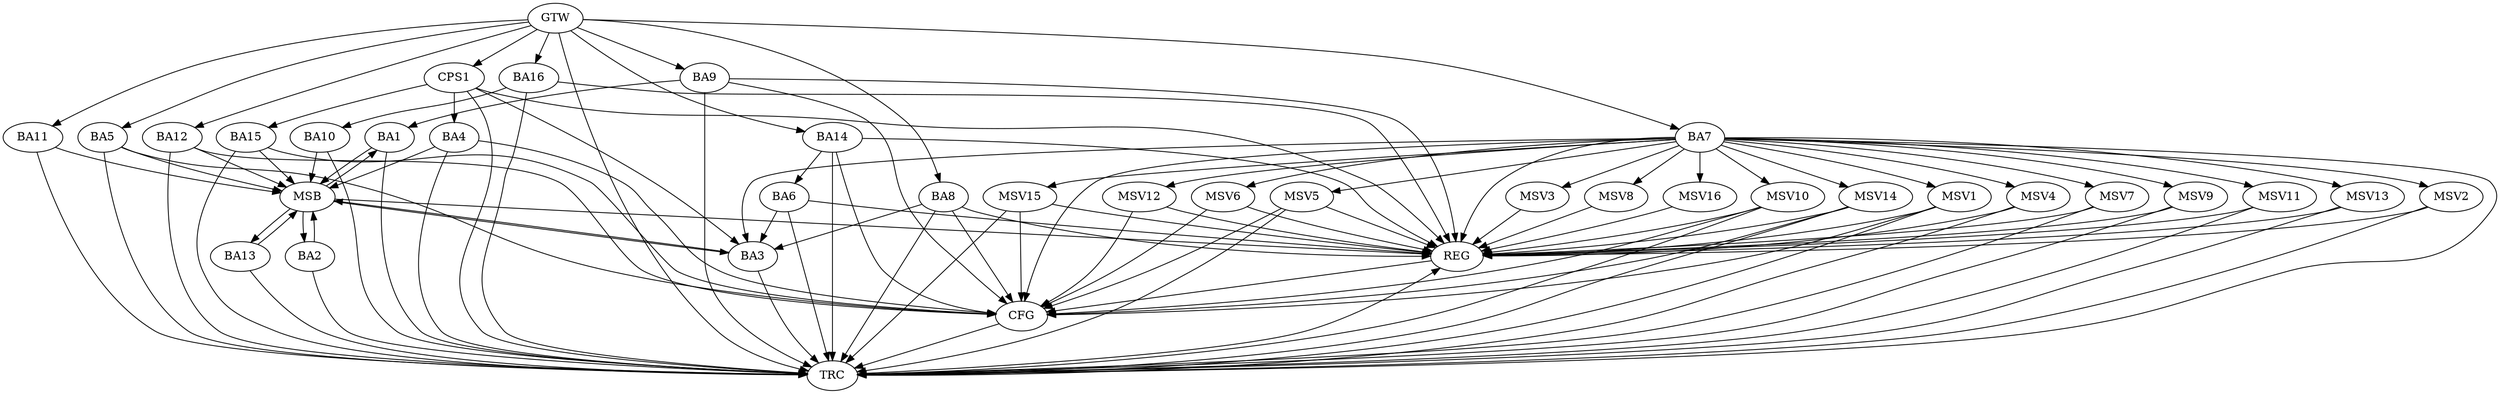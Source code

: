 strict digraph G {
  BA1 [ label="BA1" ];
  BA2 [ label="BA2" ];
  BA3 [ label="BA3" ];
  BA4 [ label="BA4" ];
  BA5 [ label="BA5" ];
  BA6 [ label="BA6" ];
  BA7 [ label="BA7" ];
  BA8 [ label="BA8" ];
  BA9 [ label="BA9" ];
  BA10 [ label="BA10" ];
  BA11 [ label="BA11" ];
  BA12 [ label="BA12" ];
  BA13 [ label="BA13" ];
  BA14 [ label="BA14" ];
  BA15 [ label="BA15" ];
  BA16 [ label="BA16" ];
  CPS1 [ label="CPS1" ];
  GTW [ label="GTW" ];
  REG [ label="REG" ];
  MSB [ label="MSB" ];
  CFG [ label="CFG" ];
  TRC [ label="TRC" ];
  MSV1 [ label="MSV1" ];
  MSV2 [ label="MSV2" ];
  MSV3 [ label="MSV3" ];
  MSV4 [ label="MSV4" ];
  MSV5 [ label="MSV5" ];
  MSV6 [ label="MSV6" ];
  MSV7 [ label="MSV7" ];
  MSV8 [ label="MSV8" ];
  MSV9 [ label="MSV9" ];
  MSV10 [ label="MSV10" ];
  MSV11 [ label="MSV11" ];
  MSV12 [ label="MSV12" ];
  MSV13 [ label="MSV13" ];
  MSV14 [ label="MSV14" ];
  MSV15 [ label="MSV15" ];
  MSV16 [ label="MSV16" ];
  BA6 -> BA3;
  BA7 -> BA3;
  BA8 -> BA3;
  BA9 -> BA1;
  BA14 -> BA6;
  BA16 -> BA10;
  CPS1 -> BA15;
  CPS1 -> BA3;
  CPS1 -> BA4;
  GTW -> BA5;
  GTW -> BA7;
  GTW -> BA8;
  GTW -> BA9;
  GTW -> BA11;
  GTW -> BA12;
  GTW -> BA14;
  GTW -> BA16;
  GTW -> CPS1;
  BA6 -> REG;
  BA7 -> REG;
  BA8 -> REG;
  BA9 -> REG;
  BA14 -> REG;
  BA16 -> REG;
  CPS1 -> REG;
  BA1 -> MSB;
  MSB -> BA2;
  MSB -> REG;
  BA2 -> MSB;
  MSB -> BA1;
  BA3 -> MSB;
  BA4 -> MSB;
  BA5 -> MSB;
  MSB -> BA3;
  BA10 -> MSB;
  BA11 -> MSB;
  BA12 -> MSB;
  BA13 -> MSB;
  BA15 -> MSB;
  MSB -> BA13;
  BA14 -> CFG;
  BA15 -> CFG;
  BA8 -> CFG;
  BA5 -> CFG;
  BA4 -> CFG;
  BA12 -> CFG;
  BA9 -> CFG;
  BA7 -> CFG;
  REG -> CFG;
  BA1 -> TRC;
  BA2 -> TRC;
  BA3 -> TRC;
  BA4 -> TRC;
  BA5 -> TRC;
  BA6 -> TRC;
  BA7 -> TRC;
  BA8 -> TRC;
  BA9 -> TRC;
  BA10 -> TRC;
  BA11 -> TRC;
  BA12 -> TRC;
  BA13 -> TRC;
  BA14 -> TRC;
  BA15 -> TRC;
  BA16 -> TRC;
  CPS1 -> TRC;
  GTW -> TRC;
  CFG -> TRC;
  TRC -> REG;
  BA7 -> MSV1;
  MSV1 -> REG;
  MSV1 -> TRC;
  MSV1 -> CFG;
  BA7 -> MSV2;
  BA7 -> MSV3;
  MSV2 -> REG;
  MSV2 -> TRC;
  MSV3 -> REG;
  BA7 -> MSV4;
  MSV4 -> REG;
  MSV4 -> TRC;
  BA7 -> MSV5;
  MSV5 -> REG;
  MSV5 -> TRC;
  MSV5 -> CFG;
  BA7 -> MSV6;
  MSV6 -> REG;
  MSV6 -> CFG;
  BA7 -> MSV7;
  BA7 -> MSV8;
  MSV7 -> REG;
  MSV7 -> TRC;
  MSV8 -> REG;
  BA7 -> MSV9;
  BA7 -> MSV10;
  MSV9 -> REG;
  MSV9 -> TRC;
  MSV10 -> REG;
  MSV10 -> TRC;
  MSV10 -> CFG;
  BA7 -> MSV11;
  BA7 -> MSV12;
  MSV11 -> REG;
  MSV11 -> TRC;
  MSV12 -> REG;
  MSV12 -> CFG;
  BA7 -> MSV13;
  MSV13 -> REG;
  MSV13 -> TRC;
  BA7 -> MSV14;
  BA7 -> MSV15;
  BA7 -> MSV16;
  MSV14 -> REG;
  MSV14 -> TRC;
  MSV14 -> CFG;
  MSV15 -> REG;
  MSV15 -> TRC;
  MSV15 -> CFG;
  MSV16 -> REG;
}
